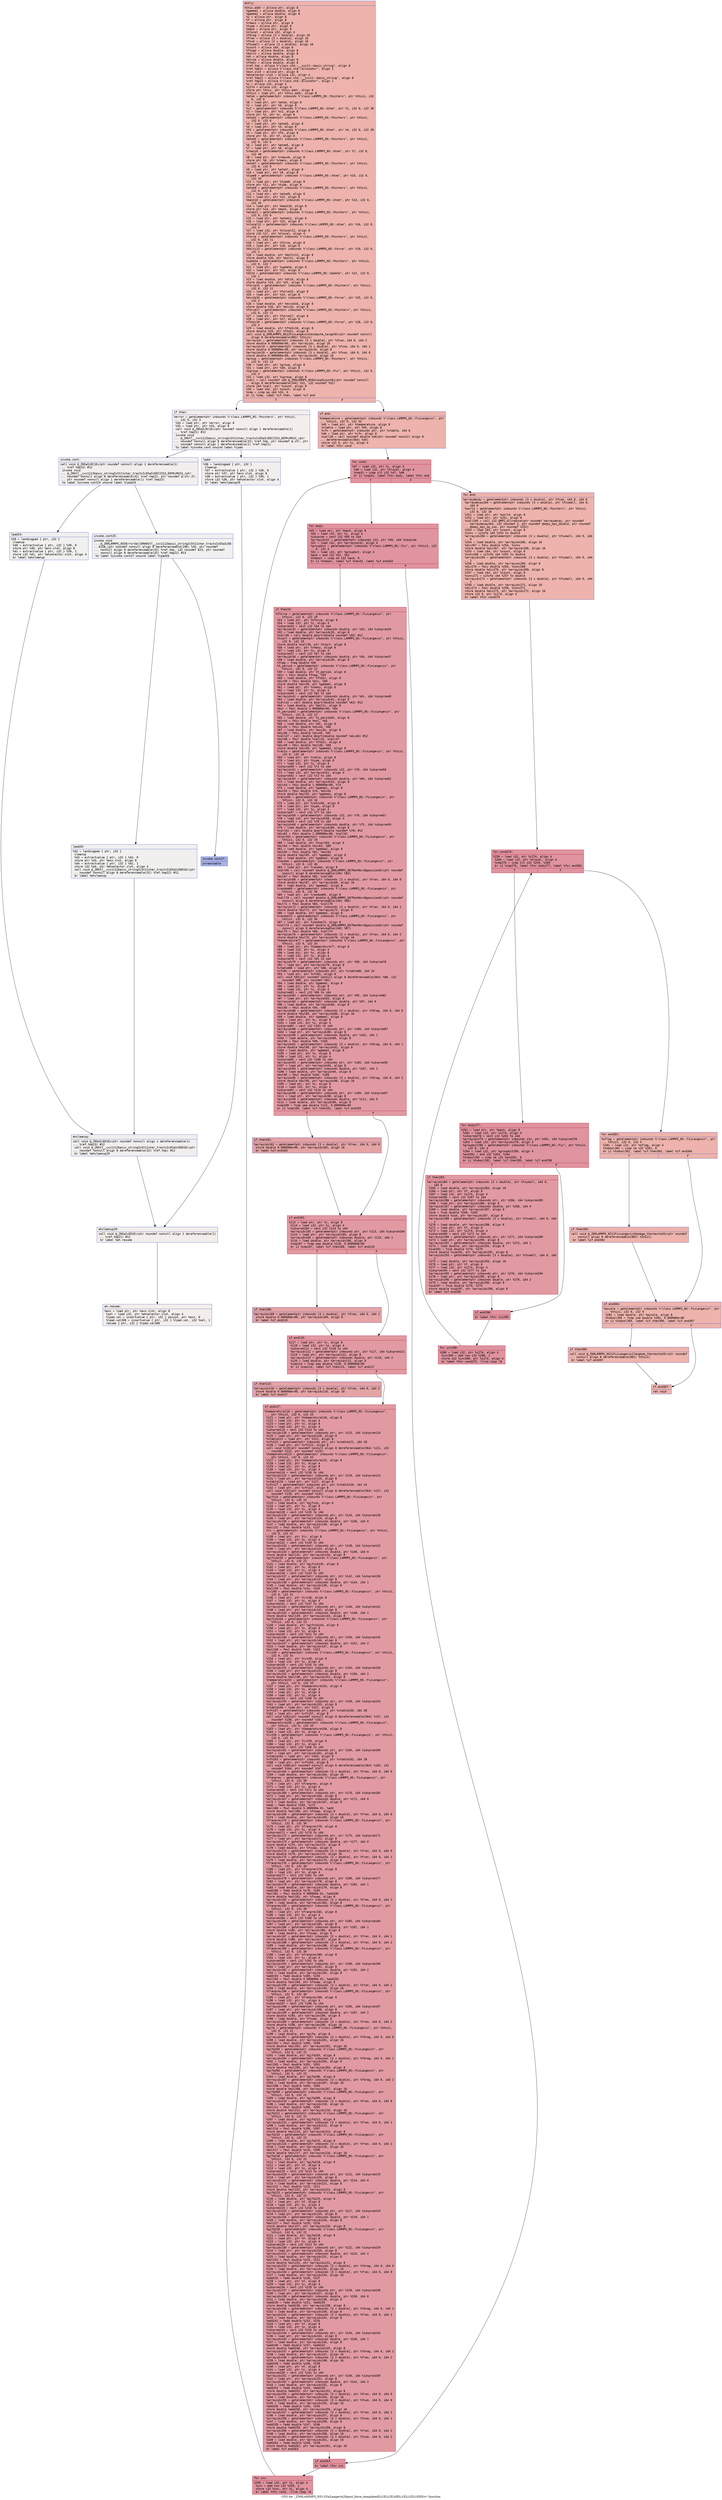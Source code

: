digraph "CFG for '_ZN9LAMMPS_NS11FixLangevin20post_force_templatedILi1ELi1ELi0ELi1ELi1ELi1EEEvv' function" {
	label="CFG for '_ZN9LAMMPS_NS11FixLangevin20post_force_templatedILi1ELi1ELi0ELi1ELi1ELi1EEEvv' function";

	Node0x55e6b1deb7e0 [shape=record,color="#3d50c3ff", style=filled, fillcolor="#d6524470" fontname="Courier",label="{entry:\l|  %this.addr = alloca ptr, align 8\l  %gamma1 = alloca double, align 8\l  %gamma2 = alloca double, align 8\l  %v = alloca ptr, align 8\l  %f = alloca ptr, align 8\l  %rmass = alloca ptr, align 8\l  %type = alloca ptr, align 8\l  %mask = alloca ptr, align 8\l  %nlocal = alloca i32, align 4\l  %fdrag = alloca [3 x double], align 16\l  %fran = alloca [3 x double], align 16\l  %fsum = alloca [3 x double], align 16\l  %fsumall = alloca [3 x double], align 16\l  %count = alloca i64, align 8\l  %fswap = alloca double, align 8\l  %boltz = alloca double, align 8\l  %dt = alloca double, align 8\l  %mvv2e = alloca double, align 8\l  %ftm2v = alloca double, align 8\l  %ref.tmp = alloca %\"class.std::__cxx11::basic_string\", align 8\l  %ref.tmp21 = alloca %\"class.std::allocator\", align 1\l  %exn.slot = alloca ptr, align 8\l  %ehselector.slot = alloca i32, align 4\l  %ref.tmp22 = alloca %\"class.std::__cxx11::basic_string\", align 8\l  %ref.tmp23 = alloca %\"class.std::allocator\", align 1\l  %i = alloca i32, align 4\l  %i274 = alloca i32, align 4\l  store ptr %this, ptr %this.addr, align 8\l  %this1 = load ptr, ptr %this.addr, align 8\l  %atom = getelementptr inbounds %\"class.LAMMPS_NS::Pointers\", ptr %this1, i32\l... 0, i32 6\l  %0 = load ptr, ptr %atom, align 8\l  %1 = load ptr, ptr %0, align 8\l  %v2 = getelementptr inbounds %\"class.LAMMPS_NS::Atom\", ptr %1, i32 0, i32 38\l  %2 = load ptr, ptr %v2, align 8\l  store ptr %2, ptr %v, align 8\l  %atom3 = getelementptr inbounds %\"class.LAMMPS_NS::Pointers\", ptr %this1,\l... i32 0, i32 6\l  %3 = load ptr, ptr %atom3, align 8\l  %4 = load ptr, ptr %3, align 8\l  %f4 = getelementptr inbounds %\"class.LAMMPS_NS::Atom\", ptr %4, i32 0, i32 39\l  %5 = load ptr, ptr %f4, align 8\l  store ptr %5, ptr %f, align 8\l  %atom5 = getelementptr inbounds %\"class.LAMMPS_NS::Pointers\", ptr %this1,\l... i32 0, i32 6\l  %6 = load ptr, ptr %atom5, align 8\l  %7 = load ptr, ptr %6, align 8\l  %rmass6 = getelementptr inbounds %\"class.LAMMPS_NS::Atom\", ptr %7, i32 0,\l... i32 40\l  %8 = load ptr, ptr %rmass6, align 8\l  store ptr %8, ptr %rmass, align 8\l  %atom7 = getelementptr inbounds %\"class.LAMMPS_NS::Pointers\", ptr %this1,\l... i32 0, i32 6\l  %9 = load ptr, ptr %atom7, align 8\l  %10 = load ptr, ptr %9, align 8\l  %type8 = getelementptr inbounds %\"class.LAMMPS_NS::Atom\", ptr %10, i32 0,\l... i32 34\l  %11 = load ptr, ptr %type8, align 8\l  store ptr %11, ptr %type, align 8\l  %atom9 = getelementptr inbounds %\"class.LAMMPS_NS::Pointers\", ptr %this1,\l... i32 0, i32 6\l  %12 = load ptr, ptr %atom9, align 8\l  %13 = load ptr, ptr %12, align 8\l  %mask10 = getelementptr inbounds %\"class.LAMMPS_NS::Atom\", ptr %13, i32 0,\l... i32 35\l  %14 = load ptr, ptr %mask10, align 8\l  store ptr %14, ptr %mask, align 8\l  %atom11 = getelementptr inbounds %\"class.LAMMPS_NS::Pointers\", ptr %this1,\l... i32 0, i32 6\l  %15 = load ptr, ptr %atom11, align 8\l  %16 = load ptr, ptr %15, align 8\l  %nlocal12 = getelementptr inbounds %\"class.LAMMPS_NS::Atom\", ptr %16, i32 0,\l... i32 4\l  %17 = load i32, ptr %nlocal12, align 8\l  store i32 %17, ptr %nlocal, align 4\l  %force = getelementptr inbounds %\"class.LAMMPS_NS::Pointers\", ptr %this1,\l... i32 0, i32 11\l  %18 = load ptr, ptr %force, align 8\l  %19 = load ptr, ptr %18, align 8\l  %boltz13 = getelementptr inbounds %\"class.LAMMPS_NS::Force\", ptr %19, i32 0,\l... i32 1\l  %20 = load double, ptr %boltz13, align 8\l  store double %20, ptr %boltz, align 8\l  %update = getelementptr inbounds %\"class.LAMMPS_NS::Pointers\", ptr %this1,\l... i32 0, i32 7\l  %21 = load ptr, ptr %update, align 8\l  %22 = load ptr, ptr %21, align 8\l  %dt14 = getelementptr inbounds %\"class.LAMMPS_NS::Update\", ptr %22, i32 0,\l... i32 1\l  %23 = load double, ptr %dt14, align 8\l  store double %23, ptr %dt, align 8\l  %force15 = getelementptr inbounds %\"class.LAMMPS_NS::Pointers\", ptr %this1,\l... i32 0, i32 11\l  %24 = load ptr, ptr %force15, align 8\l  %25 = load ptr, ptr %24, align 8\l  %mvv2e16 = getelementptr inbounds %\"class.LAMMPS_NS::Force\", ptr %25, i32 0,\l... i32 3\l  %26 = load double, ptr %mvv2e16, align 8\l  store double %26, ptr %mvv2e, align 8\l  %force17 = getelementptr inbounds %\"class.LAMMPS_NS::Pointers\", ptr %this1,\l... i32 0, i32 11\l  %27 = load ptr, ptr %force17, align 8\l  %28 = load ptr, ptr %27, align 8\l  %ftm2v18 = getelementptr inbounds %\"class.LAMMPS_NS::Force\", ptr %28, i32 0,\l... i32 4\l  %29 = load double, ptr %ftm2v18, align 8\l  store double %29, ptr %ftm2v, align 8\l  call void @_ZN9LAMMPS_NS11FixLangevin14compute_targetEv(ptr noundef nonnull\l... align 8 dereferenceable(892) %this1)\l  %arrayidx = getelementptr inbounds [3 x double], ptr %fsum, i64 0, i64 2\l  store double 0.000000e+00, ptr %arrayidx, align 16\l  %arrayidx19 = getelementptr inbounds [3 x double], ptr %fsum, i64 0, i64 1\l  store double 0.000000e+00, ptr %arrayidx19, align 8\l  %arrayidx20 = getelementptr inbounds [3 x double], ptr %fsum, i64 0, i64 0\l  store double 0.000000e+00, ptr %arrayidx20, align 16\l  %group = getelementptr inbounds %\"class.LAMMPS_NS::Pointers\", ptr %this1,\l... i32 0, i32 13\l  %30 = load ptr, ptr %group, align 8\l  %31 = load ptr, ptr %30, align 8\l  %igroup = getelementptr inbounds %\"class.LAMMPS_NS::Fix\", ptr %this1, i32 0,\l... i32 3\l  %32 = load i32, ptr %igroup, align 8\l  %call = call noundef i64 @_ZN9LAMMPS_NS5Group5countEi(ptr noundef nonnull\l... align 8 dereferenceable(244) %31, i32 noundef %32)\l  store i64 %call, ptr %count, align 8\l  %33 = load i64, ptr %count, align 8\l  %cmp = icmp eq i64 %33, 0\l  br i1 %cmp, label %if.then, label %if.end\l|{<s0>T|<s1>F}}"];
	Node0x55e6b1deb7e0:s0 -> Node0x55e6b1df5fb0[tooltip="entry -> if.then\nProbability 0.00%" ];
	Node0x55e6b1deb7e0:s1 -> Node0x55e6b1df6020[tooltip="entry -> if.end\nProbability 100.00%" ];
	Node0x55e6b1df5fb0 [shape=record,color="#3d50c3ff", style=filled, fillcolor="#e5d8d170" fontname="Courier",label="{if.then:\l|  %error = getelementptr inbounds %\"class.LAMMPS_NS::Pointers\", ptr %this1,\l... i32 0, i32 3\l  %34 = load ptr, ptr %error, align 8\l  %35 = load ptr, ptr %34, align 8\l  call void @_ZNSaIcEC1Ev(ptr noundef nonnull align 1 dereferenceable(1)\l... %ref.tmp21) #12\l  invoke void\l... @_ZNSt7__cxx1112basic_stringIcSt11char_traitsIcESaIcEEC2IS3_EEPKcRKS3_(ptr\l... noundef nonnull align 8 dereferenceable(32) %ref.tmp, ptr noundef @.str, ptr\l... noundef nonnull align 1 dereferenceable(1) %ref.tmp21)\l          to label %invoke.cont unwind label %lpad\l}"];
	Node0x55e6b1df5fb0 -> Node0x55e6b1df64a0[tooltip="if.then -> invoke.cont\nProbability 50.00%" ];
	Node0x55e6b1df5fb0 -> Node0x55e6b1df64f0[tooltip="if.then -> lpad\nProbability 50.00%" ];
	Node0x55e6b1df64a0 [shape=record,color="#3d50c3ff", style=filled, fillcolor="#e0dbd870" fontname="Courier",label="{invoke.cont:\l|  call void @_ZNSaIcEC1Ev(ptr noundef nonnull align 1 dereferenceable(1)\l... %ref.tmp23) #12\l  invoke void\l... @_ZNSt7__cxx1112basic_stringIcSt11char_traitsIcESaIcEEC2IS3_EEPKcRKS3_(ptr\l... noundef nonnull align 8 dereferenceable(32) %ref.tmp22, ptr noundef @.str.37,\l... ptr noundef nonnull align 1 dereferenceable(1) %ref.tmp23)\l          to label %invoke.cont25 unwind label %lpad24\l}"];
	Node0x55e6b1df64a0 -> Node0x55e6b1df67e0[tooltip="invoke.cont -> invoke.cont25\nProbability 50.00%" ];
	Node0x55e6b1df64a0 -> Node0x55e6b1df6830[tooltip="invoke.cont -> lpad24\nProbability 50.00%" ];
	Node0x55e6b1df67e0 [shape=record,color="#3d50c3ff", style=filled, fillcolor="#dedcdb70" fontname="Courier",label="{invoke.cont25:\l|  invoke void\l... @_ZN9LAMMPS_NS5Error3allERKNSt7__cxx1112basic_stringIcSt11char_traitsIcESaIcEE\l...EiS8_(ptr noundef nonnull align 8 dereferenceable(196) %35, ptr noundef\l... nonnull align 8 dereferenceable(32) %ref.tmp, i32 noundef 623, ptr noundef\l... nonnull align 8 dereferenceable(32) %ref.tmp22) #13\l          to label %invoke.cont27 unwind label %lpad26\l}"];
	Node0x55e6b1df67e0 -> Node0x55e6b1df6790[tooltip="invoke.cont25 -> invoke.cont27\nProbability 0.00%" ];
	Node0x55e6b1df67e0 -> Node0x55e6b1df6a60[tooltip="invoke.cont25 -> lpad26\nProbability 100.00%" ];
	Node0x55e6b1df6790 [shape=record,color="#3d50c3ff", style=filled, fillcolor="#3d50c370" fontname="Courier",label="{invoke.cont27:\l|  unreachable\l}"];
	Node0x55e6b1df64f0 [shape=record,color="#3d50c3ff", style=filled, fillcolor="#e0dbd870" fontname="Courier",label="{lpad:\l|  %36 = landingpad \{ ptr, i32 \}\l          cleanup\l  %37 = extractvalue \{ ptr, i32 \} %36, 0\l  store ptr %37, ptr %exn.slot, align 8\l  %38 = extractvalue \{ ptr, i32 \} %36, 1\l  store i32 %38, ptr %ehselector.slot, align 4\l  br label %ehcleanup29\l}"];
	Node0x55e6b1df64f0 -> Node0x55e6b1df6f60[tooltip="lpad -> ehcleanup29\nProbability 100.00%" ];
	Node0x55e6b1df6830 [shape=record,color="#3d50c3ff", style=filled, fillcolor="#dedcdb70" fontname="Courier",label="{lpad24:\l|  %39 = landingpad \{ ptr, i32 \}\l          cleanup\l  %40 = extractvalue \{ ptr, i32 \} %39, 0\l  store ptr %40, ptr %exn.slot, align 8\l  %41 = extractvalue \{ ptr, i32 \} %39, 1\l  store i32 %41, ptr %ehselector.slot, align 4\l  br label %ehcleanup\l}"];
	Node0x55e6b1df6830 -> Node0x55e6b1df72b0[tooltip="lpad24 -> ehcleanup\nProbability 100.00%" ];
	Node0x55e6b1df6a60 [shape=record,color="#3d50c3ff", style=filled, fillcolor="#dedcdb70" fontname="Courier",label="{lpad26:\l|  %42 = landingpad \{ ptr, i32 \}\l          cleanup\l  %43 = extractvalue \{ ptr, i32 \} %42, 0\l  store ptr %43, ptr %exn.slot, align 8\l  %44 = extractvalue \{ ptr, i32 \} %42, 1\l  store i32 %44, ptr %ehselector.slot, align 4\l  call void @_ZNSt7__cxx1112basic_stringIcSt11char_traitsIcESaIcEED1Ev(ptr\l... noundef nonnull align 8 dereferenceable(32) %ref.tmp22) #12\l  br label %ehcleanup\l}"];
	Node0x55e6b1df6a60 -> Node0x55e6b1df72b0[tooltip="lpad26 -> ehcleanup\nProbability 100.00%" ];
	Node0x55e6b1df72b0 [shape=record,color="#3d50c3ff", style=filled, fillcolor="#e0dbd870" fontname="Courier",label="{ehcleanup:\l|  call void @_ZNSaIcED1Ev(ptr noundef nonnull align 1 dereferenceable(1)\l... %ref.tmp23) #12\l  call void @_ZNSt7__cxx1112basic_stringIcSt11char_traitsIcESaIcEED1Ev(ptr\l... noundef nonnull align 8 dereferenceable(32) %ref.tmp) #12\l  br label %ehcleanup29\l}"];
	Node0x55e6b1df72b0 -> Node0x55e6b1df6f60[tooltip="ehcleanup -> ehcleanup29\nProbability 100.00%" ];
	Node0x55e6b1df6f60 [shape=record,color="#3d50c3ff", style=filled, fillcolor="#e5d8d170" fontname="Courier",label="{ehcleanup29:\l|  call void @_ZNSaIcED1Ev(ptr noundef nonnull align 1 dereferenceable(1)\l... %ref.tmp21) #12\l  br label %eh.resume\l}"];
	Node0x55e6b1df6f60 -> Node0x55e6b1df7b60[tooltip="ehcleanup29 -> eh.resume\nProbability 100.00%" ];
	Node0x55e6b1df6020 [shape=record,color="#3d50c3ff", style=filled, fillcolor="#d6524470" fontname="Courier",label="{if.end:\l|  %temperature = getelementptr inbounds %\"class.LAMMPS_NS::FixLangevin\", ptr\l... %this1, i32 0, i32 33\l  %45 = load ptr, ptr %temperature, align 8\l  %vtable = load ptr, ptr %45, align 8\l  %vfn = getelementptr inbounds ptr, ptr %vtable, i64 6\l  %46 = load ptr, ptr %vfn, align 8\l  %call30 = call noundef double %46(ptr noundef nonnull align 8\l... dereferenceable(564) %45)\l  store i32 0, ptr %i, align 4\l  br label %for.cond\l}"];
	Node0x55e6b1df6020 -> Node0x55e6b1df8100[tooltip="if.end -> for.cond\nProbability 100.00%" ];
	Node0x55e6b1df8100 [shape=record,color="#b70d28ff", style=filled, fillcolor="#b70d2870" fontname="Courier",label="{for.cond:\l|  %47 = load i32, ptr %i, align 4\l  %48 = load i32, ptr %nlocal, align 4\l  %cmp31 = icmp slt i32 %47, %48\l  br i1 %cmp31, label %for.body, label %for.end\l|{<s0>T|<s1>F}}"];
	Node0x55e6b1df8100:s0 -> Node0x55e6b1df8bb0[tooltip="for.cond -> for.body\nProbability 96.88%" ];
	Node0x55e6b1df8100:s1 -> Node0x55e6b1df8c30[tooltip="for.cond -> for.end\nProbability 3.12%" ];
	Node0x55e6b1df8bb0 [shape=record,color="#b70d28ff", style=filled, fillcolor="#b70d2870" fontname="Courier",label="{for.body:\l|  %49 = load ptr, ptr %mask, align 8\l  %50 = load i32, ptr %i, align 4\l  %idxprom = sext i32 %50 to i64\l  %arrayidx32 = getelementptr inbounds i32, ptr %49, i64 %idxprom\l  %51 = load i32, ptr %arrayidx32, align 4\l  %groupbit = getelementptr inbounds %\"class.LAMMPS_NS::Fix\", ptr %this1, i32\l... 0, i32 4\l  %52 = load i32, ptr %groupbit, align 4\l  %and = and i32 %51, %52\l  %tobool = icmp ne i32 %and, 0\l  br i1 %tobool, label %if.then33, label %if.end263\l|{<s0>T|<s1>F}}"];
	Node0x55e6b1df8bb0:s0 -> Node0x55e6b1df9300[tooltip="for.body -> if.then33\nProbability 62.50%" ];
	Node0x55e6b1df8bb0:s1 -> Node0x55e6b1df9380[tooltip="for.body -> if.end263\nProbability 37.50%" ];
	Node0x55e6b1df9300 [shape=record,color="#b70d28ff", style=filled, fillcolor="#bb1b2c70" fontname="Courier",label="{if.then33:\l|  %tforce = getelementptr inbounds %\"class.LAMMPS_NS::FixLangevin\", ptr\l... %this1, i32 0, i32 29\l  %53 = load ptr, ptr %tforce, align 8\l  %54 = load i32, ptr %i, align 4\l  %idxprom34 = sext i32 %54 to i64\l  %arrayidx35 = getelementptr inbounds double, ptr %53, i64 %idxprom34\l  %55 = load double, ptr %arrayidx35, align 8\l  %call36 = call double @sqrt(double noundef %55) #12\l  %tsqrt = getelementptr inbounds %\"class.LAMMPS_NS::FixLangevin\", ptr %this1,\l... i32 0, i32 19\l  store double %call36, ptr %tsqrt, align 8\l  %56 = load ptr, ptr %rmass, align 8\l  %57 = load i32, ptr %i, align 4\l  %idxprom37 = sext i32 %57 to i64\l  %arrayidx38 = getelementptr inbounds double, ptr %56, i64 %idxprom37\l  %58 = load double, ptr %arrayidx38, align 8\l  %fneg = fneg double %58\l  %t_period = getelementptr inbounds %\"class.LAMMPS_NS::FixLangevin\", ptr\l... %this1, i32 0, i32 12\l  %59 = load double, ptr %t_period, align 8\l  %div = fdiv double %fneg, %59\l  %60 = load double, ptr %ftm2v, align 8\l  %div39 = fdiv double %div, %60\l  store double %div39, ptr %gamma1, align 8\l  %61 = load ptr, ptr %rmass, align 8\l  %62 = load i32, ptr %i, align 4\l  %idxprom40 = sext i32 %62 to i64\l  %arrayidx41 = getelementptr inbounds double, ptr %61, i64 %idxprom40\l  %63 = load double, ptr %arrayidx41, align 8\l  %call42 = call double @sqrt(double noundef %63) #12\l  %64 = load double, ptr %boltz, align 8\l  %mul = fmul double 2.000000e+00, %64\l  %t_period43 = getelementptr inbounds %\"class.LAMMPS_NS::FixLangevin\", ptr\l... %this1, i32 0, i32 12\l  %65 = load double, ptr %t_period43, align 8\l  %div44 = fdiv double %mul, %65\l  %66 = load double, ptr %dt, align 8\l  %div45 = fdiv double %div44, %66\l  %67 = load double, ptr %mvv2e, align 8\l  %div46 = fdiv double %div45, %67\l  %call47 = call double @sqrt(double noundef %div46) #12\l  %mul48 = fmul double %call42, %call47\l  %68 = load double, ptr %ftm2v, align 8\l  %div49 = fdiv double %mul48, %68\l  store double %div49, ptr %gamma2, align 8\l  %ratio = getelementptr inbounds %\"class.LAMMPS_NS::FixLangevin\", ptr %this1,\l... i32 0, i32 16\l  %69 = load ptr, ptr %ratio, align 8\l  %70 = load ptr, ptr %type, align 8\l  %71 = load i32, ptr %i, align 4\l  %idxprom50 = sext i32 %71 to i64\l  %arrayidx51 = getelementptr inbounds i32, ptr %70, i64 %idxprom50\l  %72 = load i32, ptr %arrayidx51, align 4\l  %idxprom52 = sext i32 %72 to i64\l  %arrayidx53 = getelementptr inbounds double, ptr %69, i64 %idxprom52\l  %73 = load double, ptr %arrayidx53, align 8\l  %div54 = fdiv double 1.000000e+00, %73\l  %74 = load double, ptr %gamma1, align 8\l  %mul55 = fmul double %74, %div54\l  store double %mul55, ptr %gamma1, align 8\l  %ratio56 = getelementptr inbounds %\"class.LAMMPS_NS::FixLangevin\", ptr\l... %this1, i32 0, i32 16\l  %75 = load ptr, ptr %ratio56, align 8\l  %76 = load ptr, ptr %type, align 8\l  %77 = load i32, ptr %i, align 4\l  %idxprom57 = sext i32 %77 to i64\l  %arrayidx58 = getelementptr inbounds i32, ptr %76, i64 %idxprom57\l  %78 = load i32, ptr %arrayidx58, align 4\l  %idxprom59 = sext i32 %78 to i64\l  %arrayidx60 = getelementptr inbounds double, ptr %75, i64 %idxprom59\l  %79 = load double, ptr %arrayidx60, align 8\l  %call61 = call double @sqrt(double noundef %79) #12\l  %div62 = fdiv double 1.000000e+00, %call61\l  %tsqrt63 = getelementptr inbounds %\"class.LAMMPS_NS::FixLangevin\", ptr\l... %this1, i32 0, i32 19\l  %80 = load double, ptr %tsqrt63, align 8\l  %mul64 = fmul double %div62, %80\l  %81 = load double, ptr %gamma2, align 8\l  %mul65 = fmul double %81, %mul64\l  store double %mul65, ptr %gamma2, align 8\l  %82 = load double, ptr %gamma2, align 8\l  %random = getelementptr inbounds %\"class.LAMMPS_NS::FixLangevin\", ptr\l... %this1, i32 0, i32 36\l  %83 = load ptr, ptr %random, align 8\l  %call66 = call noundef double @_ZN9LAMMPS_NS7RanMars8gaussianEv(ptr noundef\l... nonnull align 8 dereferenceable(240) %83)\l  %mul67 = fmul double %82, %call66\l  %arrayidx68 = getelementptr inbounds [3 x double], ptr %fran, i64 0, i64 0\l  store double %mul67, ptr %arrayidx68, align 16\l  %84 = load double, ptr %gamma2, align 8\l  %random69 = getelementptr inbounds %\"class.LAMMPS_NS::FixLangevin\", ptr\l... %this1, i32 0, i32 36\l  %85 = load ptr, ptr %random69, align 8\l  %call70 = call noundef double @_ZN9LAMMPS_NS7RanMars8gaussianEv(ptr noundef\l... nonnull align 8 dereferenceable(240) %85)\l  %mul71 = fmul double %84, %call70\l  %arrayidx72 = getelementptr inbounds [3 x double], ptr %fran, i64 0, i64 1\l  store double %mul71, ptr %arrayidx72, align 8\l  %86 = load double, ptr %gamma2, align 8\l  %random73 = getelementptr inbounds %\"class.LAMMPS_NS::FixLangevin\", ptr\l... %this1, i32 0, i32 36\l  %87 = load ptr, ptr %random73, align 8\l  %call74 = call noundef double @_ZN9LAMMPS_NS7RanMars8gaussianEv(ptr noundef\l... nonnull align 8 dereferenceable(240) %87)\l  %mul75 = fmul double %86, %call74\l  %arrayidx76 = getelementptr inbounds [3 x double], ptr %fran, i64 0, i64 2\l  store double %mul75, ptr %arrayidx76, align 16\l  %temperature77 = getelementptr inbounds %\"class.LAMMPS_NS::FixLangevin\", ptr\l... %this1, i32 0, i32 33\l  %88 = load ptr, ptr %temperature77, align 8\l  %89 = load i32, ptr %i, align 4\l  %90 = load ptr, ptr %v, align 8\l  %91 = load i32, ptr %i, align 4\l  %idxprom78 = sext i32 %91 to i64\l  %arrayidx79 = getelementptr inbounds ptr, ptr %90, i64 %idxprom78\l  %92 = load ptr, ptr %arrayidx79, align 8\l  %vtable80 = load ptr, ptr %88, align 8\l  %vfn81 = getelementptr inbounds ptr, ptr %vtable80, i64 24\l  %93 = load ptr, ptr %vfn81, align 8\l  call void %93(ptr noundef nonnull align 8 dereferenceable(564) %88, i32\l... noundef %89, ptr noundef %92)\l  %94 = load double, ptr %gamma1, align 8\l  %95 = load ptr, ptr %v, align 8\l  %96 = load i32, ptr %i, align 4\l  %idxprom82 = sext i32 %96 to i64\l  %arrayidx83 = getelementptr inbounds ptr, ptr %95, i64 %idxprom82\l  %97 = load ptr, ptr %arrayidx83, align 8\l  %arrayidx84 = getelementptr inbounds double, ptr %97, i64 0\l  %98 = load double, ptr %arrayidx84, align 8\l  %mul85 = fmul double %94, %98\l  %arrayidx86 = getelementptr inbounds [3 x double], ptr %fdrag, i64 0, i64 0\l  store double %mul85, ptr %arrayidx86, align 16\l  %99 = load double, ptr %gamma1, align 8\l  %100 = load ptr, ptr %v, align 8\l  %101 = load i32, ptr %i, align 4\l  %idxprom87 = sext i32 %101 to i64\l  %arrayidx88 = getelementptr inbounds ptr, ptr %100, i64 %idxprom87\l  %102 = load ptr, ptr %arrayidx88, align 8\l  %arrayidx89 = getelementptr inbounds double, ptr %102, i64 1\l  %103 = load double, ptr %arrayidx89, align 8\l  %mul90 = fmul double %99, %103\l  %arrayidx91 = getelementptr inbounds [3 x double], ptr %fdrag, i64 0, i64 1\l  store double %mul90, ptr %arrayidx91, align 8\l  %104 = load double, ptr %gamma1, align 8\l  %105 = load ptr, ptr %v, align 8\l  %106 = load i32, ptr %i, align 4\l  %idxprom92 = sext i32 %106 to i64\l  %arrayidx93 = getelementptr inbounds ptr, ptr %105, i64 %idxprom92\l  %107 = load ptr, ptr %arrayidx93, align 8\l  %arrayidx94 = getelementptr inbounds double, ptr %107, i64 2\l  %108 = load double, ptr %arrayidx94, align 8\l  %mul95 = fmul double %104, %108\l  %arrayidx96 = getelementptr inbounds [3 x double], ptr %fdrag, i64 0, i64 2\l  store double %mul95, ptr %arrayidx96, align 16\l  %109 = load ptr, ptr %v, align 8\l  %110 = load i32, ptr %i, align 4\l  %idxprom97 = sext i32 %110 to i64\l  %arrayidx98 = getelementptr inbounds ptr, ptr %109, i64 %idxprom97\l  %111 = load ptr, ptr %arrayidx98, align 8\l  %arrayidx99 = getelementptr inbounds double, ptr %111, i64 0\l  %112 = load double, ptr %arrayidx99, align 8\l  %cmp100 = fcmp oeq double %112, 0.000000e+00\l  br i1 %cmp100, label %if.then101, label %if.end103\l|{<s0>T|<s1>F}}"];
	Node0x55e6b1df9300:s0 -> Node0x55e6b1e003c0[tooltip="if.then33 -> if.then101\nProbability 62.50%" ];
	Node0x55e6b1df9300:s1 -> Node0x55e6b1e00440[tooltip="if.then33 -> if.end103\nProbability 37.50%" ];
	Node0x55e6b1e003c0 [shape=record,color="#3d50c3ff", style=filled, fillcolor="#c32e3170" fontname="Courier",label="{if.then101:\l|  %arrayidx102 = getelementptr inbounds [3 x double], ptr %fran, i64 0, i64 0\l  store double 0.000000e+00, ptr %arrayidx102, align 16\l  br label %if.end103\l}"];
	Node0x55e6b1e003c0 -> Node0x55e6b1e00440[tooltip="if.then101 -> if.end103\nProbability 100.00%" ];
	Node0x55e6b1e00440 [shape=record,color="#b70d28ff", style=filled, fillcolor="#bb1b2c70" fontname="Courier",label="{if.end103:\l|  %113 = load ptr, ptr %v, align 8\l  %114 = load i32, ptr %i, align 4\l  %idxprom104 = sext i32 %114 to i64\l  %arrayidx105 = getelementptr inbounds ptr, ptr %113, i64 %idxprom104\l  %115 = load ptr, ptr %arrayidx105, align 8\l  %arrayidx106 = getelementptr inbounds double, ptr %115, i64 1\l  %116 = load double, ptr %arrayidx106, align 8\l  %cmp107 = fcmp oeq double %116, 0.000000e+00\l  br i1 %cmp107, label %if.then108, label %if.end110\l|{<s0>T|<s1>F}}"];
	Node0x55e6b1e00440:s0 -> Node0x55e6b1e00cc0[tooltip="if.end103 -> if.then108\nProbability 62.50%" ];
	Node0x55e6b1e00440:s1 -> Node0x55e6b1e00d40[tooltip="if.end103 -> if.end110\nProbability 37.50%" ];
	Node0x55e6b1e00cc0 [shape=record,color="#3d50c3ff", style=filled, fillcolor="#c32e3170" fontname="Courier",label="{if.then108:\l|  %arrayidx109 = getelementptr inbounds [3 x double], ptr %fran, i64 0, i64 1\l  store double 0.000000e+00, ptr %arrayidx109, align 8\l  br label %if.end110\l}"];
	Node0x55e6b1e00cc0 -> Node0x55e6b1e00d40[tooltip="if.then108 -> if.end110\nProbability 100.00%" ];
	Node0x55e6b1e00d40 [shape=record,color="#b70d28ff", style=filled, fillcolor="#bb1b2c70" fontname="Courier",label="{if.end110:\l|  %117 = load ptr, ptr %v, align 8\l  %118 = load i32, ptr %i, align 4\l  %idxprom111 = sext i32 %118 to i64\l  %arrayidx112 = getelementptr inbounds ptr, ptr %117, i64 %idxprom111\l  %119 = load ptr, ptr %arrayidx112, align 8\l  %arrayidx113 = getelementptr inbounds double, ptr %119, i64 2\l  %120 = load double, ptr %arrayidx113, align 8\l  %cmp114 = fcmp oeq double %120, 0.000000e+00\l  br i1 %cmp114, label %if.then115, label %if.end117\l|{<s0>T|<s1>F}}"];
	Node0x55e6b1e00d40:s0 -> Node0x55e6b1e01560[tooltip="if.end110 -> if.then115\nProbability 62.50%" ];
	Node0x55e6b1e00d40:s1 -> Node0x55e6b1e015e0[tooltip="if.end110 -> if.end117\nProbability 37.50%" ];
	Node0x55e6b1e01560 [shape=record,color="#3d50c3ff", style=filled, fillcolor="#c32e3170" fontname="Courier",label="{if.then115:\l|  %arrayidx116 = getelementptr inbounds [3 x double], ptr %fran, i64 0, i64 2\l  store double 0.000000e+00, ptr %arrayidx116, align 16\l  br label %if.end117\l}"];
	Node0x55e6b1e01560 -> Node0x55e6b1e015e0[tooltip="if.then115 -> if.end117\nProbability 100.00%" ];
	Node0x55e6b1e015e0 [shape=record,color="#b70d28ff", style=filled, fillcolor="#bb1b2c70" fontname="Courier",label="{if.end117:\l|  %temperature118 = getelementptr inbounds %\"class.LAMMPS_NS::FixLangevin\",\l... ptr %this1, i32 0, i32 33\l  %121 = load ptr, ptr %temperature118, align 8\l  %122 = load i32, ptr %i, align 4\l  %123 = load ptr, ptr %v, align 8\l  %124 = load i32, ptr %i, align 4\l  %idxprom119 = sext i32 %124 to i64\l  %arrayidx120 = getelementptr inbounds ptr, ptr %123, i64 %idxprom119\l  %125 = load ptr, ptr %arrayidx120, align 8\l  %vtable121 = load ptr, ptr %121, align 8\l  %vfn122 = getelementptr inbounds ptr, ptr %vtable121, i64 28\l  %126 = load ptr, ptr %vfn122, align 8\l  call void %126(ptr noundef nonnull align 8 dereferenceable(564) %121, i32\l... noundef %122, ptr noundef %125)\l  %temperature123 = getelementptr inbounds %\"class.LAMMPS_NS::FixLangevin\",\l... ptr %this1, i32 0, i32 33\l  %127 = load ptr, ptr %temperature123, align 8\l  %128 = load i32, ptr %i, align 4\l  %129 = load ptr, ptr %v, align 8\l  %130 = load i32, ptr %i, align 4\l  %idxprom124 = sext i32 %130 to i64\l  %arrayidx125 = getelementptr inbounds ptr, ptr %129, i64 %idxprom124\l  %131 = load ptr, ptr %arrayidx125, align 8\l  %vtable126 = load ptr, ptr %127, align 8\l  %vfn127 = getelementptr inbounds ptr, ptr %vtable126, i64 24\l  %132 = load ptr, ptr %vfn127, align 8\l  call void %132(ptr noundef nonnull align 8 dereferenceable(564) %127, i32\l... noundef %128, ptr noundef %131)\l  %gjfsib = getelementptr inbounds %\"class.LAMMPS_NS::FixLangevin\", ptr\l... %this1, i32 0, i32 23\l  %133 = load double, ptr %gjfsib, align 8\l  %134 = load ptr, ptr %v, align 8\l  %135 = load i32, ptr %i, align 4\l  %idxprom128 = sext i32 %135 to i64\l  %arrayidx129 = getelementptr inbounds ptr, ptr %134, i64 %idxprom128\l  %136 = load ptr, ptr %arrayidx129, align 8\l  %arrayidx130 = getelementptr inbounds double, ptr %136, i64 0\l  %137 = load double, ptr %arrayidx130, align 8\l  %mul131 = fmul double %133, %137\l  %lv = getelementptr inbounds %\"class.LAMMPS_NS::FixLangevin\", ptr %this1,\l... i32 0, i32 31\l  %138 = load ptr, ptr %lv, align 8\l  %139 = load i32, ptr %i, align 4\l  %idxprom132 = sext i32 %139 to i64\l  %arrayidx133 = getelementptr inbounds ptr, ptr %138, i64 %idxprom132\l  %140 = load ptr, ptr %arrayidx133, align 8\l  %arrayidx134 = getelementptr inbounds double, ptr %140, i64 0\l  store double %mul131, ptr %arrayidx134, align 8\l  %gjfsib135 = getelementptr inbounds %\"class.LAMMPS_NS::FixLangevin\", ptr\l... %this1, i32 0, i32 23\l  %141 = load double, ptr %gjfsib135, align 8\l  %142 = load ptr, ptr %v, align 8\l  %143 = load i32, ptr %i, align 4\l  %idxprom136 = sext i32 %143 to i64\l  %arrayidx137 = getelementptr inbounds ptr, ptr %142, i64 %idxprom136\l  %144 = load ptr, ptr %arrayidx137, align 8\l  %arrayidx138 = getelementptr inbounds double, ptr %144, i64 1\l  %145 = load double, ptr %arrayidx138, align 8\l  %mul139 = fmul double %141, %145\l  %lv140 = getelementptr inbounds %\"class.LAMMPS_NS::FixLangevin\", ptr %this1,\l... i32 0, i32 31\l  %146 = load ptr, ptr %lv140, align 8\l  %147 = load i32, ptr %i, align 4\l  %idxprom141 = sext i32 %147 to i64\l  %arrayidx142 = getelementptr inbounds ptr, ptr %146, i64 %idxprom141\l  %148 = load ptr, ptr %arrayidx142, align 8\l  %arrayidx143 = getelementptr inbounds double, ptr %148, i64 1\l  store double %mul139, ptr %arrayidx143, align 8\l  %gjfsib144 = getelementptr inbounds %\"class.LAMMPS_NS::FixLangevin\", ptr\l... %this1, i32 0, i32 23\l  %149 = load double, ptr %gjfsib144, align 8\l  %150 = load ptr, ptr %v, align 8\l  %151 = load i32, ptr %i, align 4\l  %idxprom145 = sext i32 %151 to i64\l  %arrayidx146 = getelementptr inbounds ptr, ptr %150, i64 %idxprom145\l  %152 = load ptr, ptr %arrayidx146, align 8\l  %arrayidx147 = getelementptr inbounds double, ptr %152, i64 2\l  %153 = load double, ptr %arrayidx147, align 8\l  %mul148 = fmul double %149, %153\l  %lv149 = getelementptr inbounds %\"class.LAMMPS_NS::FixLangevin\", ptr %this1,\l... i32 0, i32 31\l  %154 = load ptr, ptr %lv149, align 8\l  %155 = load i32, ptr %i, align 4\l  %idxprom150 = sext i32 %155 to i64\l  %arrayidx151 = getelementptr inbounds ptr, ptr %154, i64 %idxprom150\l  %156 = load ptr, ptr %arrayidx151, align 8\l  %arrayidx152 = getelementptr inbounds double, ptr %156, i64 2\l  store double %mul148, ptr %arrayidx152, align 8\l  %temperature153 = getelementptr inbounds %\"class.LAMMPS_NS::FixLangevin\",\l... ptr %this1, i32 0, i32 33\l  %157 = load ptr, ptr %temperature153, align 8\l  %158 = load i32, ptr %i, align 4\l  %159 = load ptr, ptr %v, align 8\l  %160 = load i32, ptr %i, align 4\l  %idxprom154 = sext i32 %160 to i64\l  %arrayidx155 = getelementptr inbounds ptr, ptr %159, i64 %idxprom154\l  %161 = load ptr, ptr %arrayidx155, align 8\l  %vtable156 = load ptr, ptr %157, align 8\l  %vfn157 = getelementptr inbounds ptr, ptr %vtable156, i64 28\l  %162 = load ptr, ptr %vfn157, align 8\l  call void %162(ptr noundef nonnull align 8 dereferenceable(564) %157, i32\l... noundef %158, ptr noundef %161)\l  %temperature158 = getelementptr inbounds %\"class.LAMMPS_NS::FixLangevin\",\l... ptr %this1, i32 0, i32 33\l  %163 = load ptr, ptr %temperature158, align 8\l  %164 = load i32, ptr %i, align 4\l  %lv159 = getelementptr inbounds %\"class.LAMMPS_NS::FixLangevin\", ptr %this1,\l... i32 0, i32 31\l  %165 = load ptr, ptr %lv159, align 8\l  %166 = load i32, ptr %i, align 4\l  %idxprom160 = sext i32 %166 to i64\l  %arrayidx161 = getelementptr inbounds ptr, ptr %165, i64 %idxprom160\l  %167 = load ptr, ptr %arrayidx161, align 8\l  %vtable162 = load ptr, ptr %163, align 8\l  %vfn163 = getelementptr inbounds ptr, ptr %vtable162, i64 28\l  %168 = load ptr, ptr %vfn163, align 8\l  call void %168(ptr noundef nonnull align 8 dereferenceable(564) %163, i32\l... noundef %164, ptr noundef %167)\l  %arrayidx164 = getelementptr inbounds [3 x double], ptr %fran, i64 0, i64 0\l  %169 = load double, ptr %arrayidx164, align 16\l  %franprev = getelementptr inbounds %\"class.LAMMPS_NS::FixLangevin\", ptr\l... %this1, i32 0, i32 30\l  %170 = load ptr, ptr %franprev, align 8\l  %171 = load i32, ptr %i, align 4\l  %idxprom165 = sext i32 %171 to i64\l  %arrayidx166 = getelementptr inbounds ptr, ptr %170, i64 %idxprom165\l  %172 = load ptr, ptr %arrayidx166, align 8\l  %arrayidx167 = getelementptr inbounds double, ptr %172, i64 0\l  %173 = load double, ptr %arrayidx167, align 8\l  %add = fadd double %169, %173\l  %mul168 = fmul double 5.000000e-01, %add\l  store double %mul168, ptr %fswap, align 8\l  %arrayidx169 = getelementptr inbounds [3 x double], ptr %fran, i64 0, i64 0\l  %174 = load double, ptr %arrayidx169, align 16\l  %franprev170 = getelementptr inbounds %\"class.LAMMPS_NS::FixLangevin\", ptr\l... %this1, i32 0, i32 30\l  %175 = load ptr, ptr %franprev170, align 8\l  %176 = load i32, ptr %i, align 4\l  %idxprom171 = sext i32 %176 to i64\l  %arrayidx172 = getelementptr inbounds ptr, ptr %175, i64 %idxprom171\l  %177 = load ptr, ptr %arrayidx172, align 8\l  %arrayidx173 = getelementptr inbounds double, ptr %177, i64 0\l  store double %174, ptr %arrayidx173, align 8\l  %178 = load double, ptr %fswap, align 8\l  %arrayidx174 = getelementptr inbounds [3 x double], ptr %fran, i64 0, i64 0\l  store double %178, ptr %arrayidx174, align 16\l  %arrayidx175 = getelementptr inbounds [3 x double], ptr %fran, i64 0, i64 1\l  %179 = load double, ptr %arrayidx175, align 8\l  %franprev176 = getelementptr inbounds %\"class.LAMMPS_NS::FixLangevin\", ptr\l... %this1, i32 0, i32 30\l  %180 = load ptr, ptr %franprev176, align 8\l  %181 = load i32, ptr %i, align 4\l  %idxprom177 = sext i32 %181 to i64\l  %arrayidx178 = getelementptr inbounds ptr, ptr %180, i64 %idxprom177\l  %182 = load ptr, ptr %arrayidx178, align 8\l  %arrayidx179 = getelementptr inbounds double, ptr %182, i64 1\l  %183 = load double, ptr %arrayidx179, align 8\l  %add180 = fadd double %179, %183\l  %mul181 = fmul double 5.000000e-01, %add180\l  store double %mul181, ptr %fswap, align 8\l  %arrayidx182 = getelementptr inbounds [3 x double], ptr %fran, i64 0, i64 1\l  %184 = load double, ptr %arrayidx182, align 8\l  %franprev183 = getelementptr inbounds %\"class.LAMMPS_NS::FixLangevin\", ptr\l... %this1, i32 0, i32 30\l  %185 = load ptr, ptr %franprev183, align 8\l  %186 = load i32, ptr %i, align 4\l  %idxprom184 = sext i32 %186 to i64\l  %arrayidx185 = getelementptr inbounds ptr, ptr %185, i64 %idxprom184\l  %187 = load ptr, ptr %arrayidx185, align 8\l  %arrayidx186 = getelementptr inbounds double, ptr %187, i64 1\l  store double %184, ptr %arrayidx186, align 8\l  %188 = load double, ptr %fswap, align 8\l  %arrayidx187 = getelementptr inbounds [3 x double], ptr %fran, i64 0, i64 1\l  store double %188, ptr %arrayidx187, align 8\l  %arrayidx188 = getelementptr inbounds [3 x double], ptr %fran, i64 0, i64 2\l  %189 = load double, ptr %arrayidx188, align 16\l  %franprev189 = getelementptr inbounds %\"class.LAMMPS_NS::FixLangevin\", ptr\l... %this1, i32 0, i32 30\l  %190 = load ptr, ptr %franprev189, align 8\l  %191 = load i32, ptr %i, align 4\l  %idxprom190 = sext i32 %191 to i64\l  %arrayidx191 = getelementptr inbounds ptr, ptr %190, i64 %idxprom190\l  %192 = load ptr, ptr %arrayidx191, align 8\l  %arrayidx192 = getelementptr inbounds double, ptr %192, i64 2\l  %193 = load double, ptr %arrayidx192, align 8\l  %add193 = fadd double %189, %193\l  %mul194 = fmul double 5.000000e-01, %add193\l  store double %mul194, ptr %fswap, align 8\l  %arrayidx195 = getelementptr inbounds [3 x double], ptr %fran, i64 0, i64 2\l  %194 = load double, ptr %arrayidx195, align 16\l  %franprev196 = getelementptr inbounds %\"class.LAMMPS_NS::FixLangevin\", ptr\l... %this1, i32 0, i32 30\l  %195 = load ptr, ptr %franprev196, align 8\l  %196 = load i32, ptr %i, align 4\l  %idxprom197 = sext i32 %196 to i64\l  %arrayidx198 = getelementptr inbounds ptr, ptr %195, i64 %idxprom197\l  %197 = load ptr, ptr %arrayidx198, align 8\l  %arrayidx199 = getelementptr inbounds double, ptr %197, i64 2\l  store double %194, ptr %arrayidx199, align 8\l  %198 = load double, ptr %fswap, align 8\l  %arrayidx200 = getelementptr inbounds [3 x double], ptr %fran, i64 0, i64 2\l  store double %198, ptr %arrayidx200, align 16\l  %gjfa = getelementptr inbounds %\"class.LAMMPS_NS::FixLangevin\", ptr %this1,\l... i32 0, i32 22\l  %199 = load double, ptr %gjfa, align 8\l  %arrayidx201 = getelementptr inbounds [3 x double], ptr %fdrag, i64 0, i64 0\l  %200 = load double, ptr %arrayidx201, align 16\l  %mul202 = fmul double %200, %199\l  store double %mul202, ptr %arrayidx201, align 16\l  %gjfa203 = getelementptr inbounds %\"class.LAMMPS_NS::FixLangevin\", ptr\l... %this1, i32 0, i32 22\l  %201 = load double, ptr %gjfa203, align 8\l  %arrayidx204 = getelementptr inbounds [3 x double], ptr %fdrag, i64 0, i64 1\l  %202 = load double, ptr %arrayidx204, align 8\l  %mul205 = fmul double %202, %201\l  store double %mul205, ptr %arrayidx204, align 8\l  %gjfa206 = getelementptr inbounds %\"class.LAMMPS_NS::FixLangevin\", ptr\l... %this1, i32 0, i32 22\l  %203 = load double, ptr %gjfa206, align 8\l  %arrayidx207 = getelementptr inbounds [3 x double], ptr %fdrag, i64 0, i64 2\l  %204 = load double, ptr %arrayidx207, align 16\l  %mul208 = fmul double %204, %203\l  store double %mul208, ptr %arrayidx207, align 16\l  %gjfa209 = getelementptr inbounds %\"class.LAMMPS_NS::FixLangevin\", ptr\l... %this1, i32 0, i32 22\l  %205 = load double, ptr %gjfa209, align 8\l  %arrayidx210 = getelementptr inbounds [3 x double], ptr %fran, i64 0, i64 0\l  %206 = load double, ptr %arrayidx210, align 16\l  %mul211 = fmul double %206, %205\l  store double %mul211, ptr %arrayidx210, align 16\l  %gjfa212 = getelementptr inbounds %\"class.LAMMPS_NS::FixLangevin\", ptr\l... %this1, i32 0, i32 22\l  %207 = load double, ptr %gjfa212, align 8\l  %arrayidx213 = getelementptr inbounds [3 x double], ptr %fran, i64 0, i64 1\l  %208 = load double, ptr %arrayidx213, align 8\l  %mul214 = fmul double %208, %207\l  store double %mul214, ptr %arrayidx213, align 8\l  %gjfa215 = getelementptr inbounds %\"class.LAMMPS_NS::FixLangevin\", ptr\l... %this1, i32 0, i32 22\l  %209 = load double, ptr %gjfa215, align 8\l  %arrayidx216 = getelementptr inbounds [3 x double], ptr %fran, i64 0, i64 2\l  %210 = load double, ptr %arrayidx216, align 16\l  %mul217 = fmul double %210, %209\l  store double %mul217, ptr %arrayidx216, align 16\l  %gjfa218 = getelementptr inbounds %\"class.LAMMPS_NS::FixLangevin\", ptr\l... %this1, i32 0, i32 22\l  %211 = load double, ptr %gjfa218, align 8\l  %212 = load ptr, ptr %f, align 8\l  %213 = load i32, ptr %i, align 4\l  %idxprom219 = sext i32 %213 to i64\l  %arrayidx220 = getelementptr inbounds ptr, ptr %212, i64 %idxprom219\l  %214 = load ptr, ptr %arrayidx220, align 8\l  %arrayidx221 = getelementptr inbounds double, ptr %214, i64 0\l  %215 = load double, ptr %arrayidx221, align 8\l  %mul222 = fmul double %215, %211\l  store double %mul222, ptr %arrayidx221, align 8\l  %gjfa223 = getelementptr inbounds %\"class.LAMMPS_NS::FixLangevin\", ptr\l... %this1, i32 0, i32 22\l  %216 = load double, ptr %gjfa223, align 8\l  %217 = load ptr, ptr %f, align 8\l  %218 = load i32, ptr %i, align 4\l  %idxprom224 = sext i32 %218 to i64\l  %arrayidx225 = getelementptr inbounds ptr, ptr %217, i64 %idxprom224\l  %219 = load ptr, ptr %arrayidx225, align 8\l  %arrayidx226 = getelementptr inbounds double, ptr %219, i64 1\l  %220 = load double, ptr %arrayidx226, align 8\l  %mul227 = fmul double %220, %216\l  store double %mul227, ptr %arrayidx226, align 8\l  %gjfa228 = getelementptr inbounds %\"class.LAMMPS_NS::FixLangevin\", ptr\l... %this1, i32 0, i32 22\l  %221 = load double, ptr %gjfa228, align 8\l  %222 = load ptr, ptr %f, align 8\l  %223 = load i32, ptr %i, align 4\l  %idxprom229 = sext i32 %223 to i64\l  %arrayidx230 = getelementptr inbounds ptr, ptr %222, i64 %idxprom229\l  %224 = load ptr, ptr %arrayidx230, align 8\l  %arrayidx231 = getelementptr inbounds double, ptr %224, i64 2\l  %225 = load double, ptr %arrayidx231, align 8\l  %mul232 = fmul double %225, %221\l  store double %mul232, ptr %arrayidx231, align 8\l  %arrayidx233 = getelementptr inbounds [3 x double], ptr %fdrag, i64 0, i64 0\l  %226 = load double, ptr %arrayidx233, align 16\l  %arrayidx234 = getelementptr inbounds [3 x double], ptr %fran, i64 0, i64 0\l  %227 = load double, ptr %arrayidx234, align 16\l  %add235 = fadd double %226, %227\l  %228 = load ptr, ptr %f, align 8\l  %229 = load i32, ptr %i, align 4\l  %idxprom236 = sext i32 %229 to i64\l  %arrayidx237 = getelementptr inbounds ptr, ptr %228, i64 %idxprom236\l  %230 = load ptr, ptr %arrayidx237, align 8\l  %arrayidx238 = getelementptr inbounds double, ptr %230, i64 0\l  %231 = load double, ptr %arrayidx238, align 8\l  %add239 = fadd double %231, %add235\l  store double %add239, ptr %arrayidx238, align 8\l  %arrayidx240 = getelementptr inbounds [3 x double], ptr %fdrag, i64 0, i64 1\l  %232 = load double, ptr %arrayidx240, align 8\l  %arrayidx241 = getelementptr inbounds [3 x double], ptr %fran, i64 0, i64 1\l  %233 = load double, ptr %arrayidx241, align 8\l  %add242 = fadd double %232, %233\l  %234 = load ptr, ptr %f, align 8\l  %235 = load i32, ptr %i, align 4\l  %idxprom243 = sext i32 %235 to i64\l  %arrayidx244 = getelementptr inbounds ptr, ptr %234, i64 %idxprom243\l  %236 = load ptr, ptr %arrayidx244, align 8\l  %arrayidx245 = getelementptr inbounds double, ptr %236, i64 1\l  %237 = load double, ptr %arrayidx245, align 8\l  %add246 = fadd double %237, %add242\l  store double %add246, ptr %arrayidx245, align 8\l  %arrayidx247 = getelementptr inbounds [3 x double], ptr %fdrag, i64 0, i64 2\l  %238 = load double, ptr %arrayidx247, align 16\l  %arrayidx248 = getelementptr inbounds [3 x double], ptr %fran, i64 0, i64 2\l  %239 = load double, ptr %arrayidx248, align 16\l  %add249 = fadd double %238, %239\l  %240 = load ptr, ptr %f, align 8\l  %241 = load i32, ptr %i, align 4\l  %idxprom250 = sext i32 %241 to i64\l  %arrayidx251 = getelementptr inbounds ptr, ptr %240, i64 %idxprom250\l  %242 = load ptr, ptr %arrayidx251, align 8\l  %arrayidx252 = getelementptr inbounds double, ptr %242, i64 2\l  %243 = load double, ptr %arrayidx252, align 8\l  %add253 = fadd double %243, %add249\l  store double %add253, ptr %arrayidx252, align 8\l  %arrayidx254 = getelementptr inbounds [3 x double], ptr %fran, i64 0, i64 0\l  %244 = load double, ptr %arrayidx254, align 16\l  %arrayidx255 = getelementptr inbounds [3 x double], ptr %fsum, i64 0, i64 0\l  %245 = load double, ptr %arrayidx255, align 16\l  %add256 = fadd double %245, %244\l  store double %add256, ptr %arrayidx255, align 16\l  %arrayidx257 = getelementptr inbounds [3 x double], ptr %fran, i64 0, i64 1\l  %246 = load double, ptr %arrayidx257, align 8\l  %arrayidx258 = getelementptr inbounds [3 x double], ptr %fsum, i64 0, i64 1\l  %247 = load double, ptr %arrayidx258, align 8\l  %add259 = fadd double %247, %246\l  store double %add259, ptr %arrayidx258, align 8\l  %arrayidx260 = getelementptr inbounds [3 x double], ptr %fran, i64 0, i64 2\l  %248 = load double, ptr %arrayidx260, align 16\l  %arrayidx261 = getelementptr inbounds [3 x double], ptr %fsum, i64 0, i64 2\l  %249 = load double, ptr %arrayidx261, align 16\l  %add262 = fadd double %249, %248\l  store double %add262, ptr %arrayidx261, align 16\l  br label %if.end263\l}"];
	Node0x55e6b1e015e0 -> Node0x55e6b1df9380[tooltip="if.end117 -> if.end263\nProbability 100.00%" ];
	Node0x55e6b1df9380 [shape=record,color="#b70d28ff", style=filled, fillcolor="#b70d2870" fontname="Courier",label="{if.end263:\l|  br label %for.inc\l}"];
	Node0x55e6b1df9380 -> Node0x55e6b1e0ff80[tooltip="if.end263 -> for.inc\nProbability 100.00%" ];
	Node0x55e6b1e0ff80 [shape=record,color="#b70d28ff", style=filled, fillcolor="#b70d2870" fontname="Courier",label="{for.inc:\l|  %250 = load i32, ptr %i, align 4\l  %inc = add nsw i32 %250, 1\l  store i32 %inc, ptr %i, align 4\l  br label %for.cond, !llvm.loop !6\l}"];
	Node0x55e6b1e0ff80 -> Node0x55e6b1df8100[tooltip="for.inc -> for.cond\nProbability 100.00%" ];
	Node0x55e6b1df8c30 [shape=record,color="#3d50c3ff", style=filled, fillcolor="#d6524470" fontname="Courier",label="{for.end:\l|  %arraydecay = getelementptr inbounds [3 x double], ptr %fsum, i64 0, i64 0\l  %arraydecay264 = getelementptr inbounds [3 x double], ptr %fsumall, i64 0,\l... i64 0\l  %world = getelementptr inbounds %\"class.LAMMPS_NS::Pointers\", ptr %this1,\l... i32 0, i32 16\l  %251 = load ptr, ptr %world, align 8\l  %252 = load ptr, ptr %251, align 8\l  %call265 = call i32 @MPI_Allreduce(ptr noundef %arraydecay, ptr noundef\l... %arraydecay264, i32 noundef 3, ptr noundef @ompi_mpi_double, ptr noundef\l... @ompi_mpi_op_sum, ptr noundef %252)\l  %253 = load i64, ptr %count, align 8\l  %conv = sitofp i64 %253 to double\l  %arrayidx266 = getelementptr inbounds [3 x double], ptr %fsumall, i64 0, i64\l... 0\l  %254 = load double, ptr %arrayidx266, align 16\l  %div267 = fdiv double %254, %conv\l  store double %div267, ptr %arrayidx266, align 16\l  %255 = load i64, ptr %count, align 8\l  %conv268 = sitofp i64 %255 to double\l  %arrayidx269 = getelementptr inbounds [3 x double], ptr %fsumall, i64 0, i64\l... 1\l  %256 = load double, ptr %arrayidx269, align 8\l  %div270 = fdiv double %256, %conv268\l  store double %div270, ptr %arrayidx269, align 8\l  %257 = load i64, ptr %count, align 8\l  %conv271 = sitofp i64 %257 to double\l  %arrayidx272 = getelementptr inbounds [3 x double], ptr %fsumall, i64 0, i64\l... 2\l  %258 = load double, ptr %arrayidx272, align 16\l  %div273 = fdiv double %258, %conv271\l  store double %div273, ptr %arrayidx272, align 16\l  store i32 0, ptr %i274, align 4\l  br label %for.cond275\l}"];
	Node0x55e6b1df8c30 -> Node0x55e6b1e114f0[tooltip="for.end -> for.cond275\nProbability 100.00%" ];
	Node0x55e6b1e114f0 [shape=record,color="#b70d28ff", style=filled, fillcolor="#b70d2870" fontname="Courier",label="{for.cond275:\l|  %259 = load i32, ptr %i274, align 4\l  %260 = load i32, ptr %nlocal, align 4\l  %cmp276 = icmp slt i32 %259, %260\l  br i1 %cmp276, label %for.body277, label %for.end301\l|{<s0>T|<s1>F}}"];
	Node0x55e6b1e114f0:s0 -> Node0x55e6b1e11790[tooltip="for.cond275 -> for.body277\nProbability 96.88%" ];
	Node0x55e6b1e114f0:s1 -> Node0x55e6b1e11810[tooltip="for.cond275 -> for.end301\nProbability 3.12%" ];
	Node0x55e6b1e11790 [shape=record,color="#b70d28ff", style=filled, fillcolor="#b70d2870" fontname="Courier",label="{for.body277:\l|  %261 = load ptr, ptr %mask, align 8\l  %262 = load i32, ptr %i274, align 4\l  %idxprom278 = sext i32 %262 to i64\l  %arrayidx279 = getelementptr inbounds i32, ptr %261, i64 %idxprom278\l  %263 = load i32, ptr %arrayidx279, align 4\l  %groupbit280 = getelementptr inbounds %\"class.LAMMPS_NS::Fix\", ptr %this1,\l... i32 0, i32 4\l  %264 = load i32, ptr %groupbit280, align 4\l  %and281 = and i32 %263, %264\l  %tobool282 = icmp ne i32 %and281, 0\l  br i1 %tobool282, label %if.then283, label %if.end298\l|{<s0>T|<s1>F}}"];
	Node0x55e6b1e11790:s0 -> Node0x55e6b1e11f10[tooltip="for.body277 -> if.then283\nProbability 62.50%" ];
	Node0x55e6b1e11790:s1 -> Node0x55e6b1e11f90[tooltip="for.body277 -> if.end298\nProbability 37.50%" ];
	Node0x55e6b1e11f10 [shape=record,color="#b70d28ff", style=filled, fillcolor="#bb1b2c70" fontname="Courier",label="{if.then283:\l|  %arrayidx284 = getelementptr inbounds [3 x double], ptr %fsumall, i64 0,\l... i64 0\l  %265 = load double, ptr %arrayidx284, align 16\l  %266 = load ptr, ptr %f, align 8\l  %267 = load i32, ptr %i274, align 4\l  %idxprom285 = sext i32 %267 to i64\l  %arrayidx286 = getelementptr inbounds ptr, ptr %266, i64 %idxprom285\l  %268 = load ptr, ptr %arrayidx286, align 8\l  %arrayidx287 = getelementptr inbounds double, ptr %268, i64 0\l  %269 = load double, ptr %arrayidx287, align 8\l  %sub = fsub double %269, %265\l  store double %sub, ptr %arrayidx287, align 8\l  %arrayidx288 = getelementptr inbounds [3 x double], ptr %fsumall, i64 0, i64\l... 1\l  %270 = load double, ptr %arrayidx288, align 8\l  %271 = load ptr, ptr %f, align 8\l  %272 = load i32, ptr %i274, align 4\l  %idxprom289 = sext i32 %272 to i64\l  %arrayidx290 = getelementptr inbounds ptr, ptr %271, i64 %idxprom289\l  %273 = load ptr, ptr %arrayidx290, align 8\l  %arrayidx291 = getelementptr inbounds double, ptr %273, i64 1\l  %274 = load double, ptr %arrayidx291, align 8\l  %sub292 = fsub double %274, %270\l  store double %sub292, ptr %arrayidx291, align 8\l  %arrayidx293 = getelementptr inbounds [3 x double], ptr %fsumall, i64 0, i64\l... 2\l  %275 = load double, ptr %arrayidx293, align 16\l  %276 = load ptr, ptr %f, align 8\l  %277 = load i32, ptr %i274, align 4\l  %idxprom294 = sext i32 %277 to i64\l  %arrayidx295 = getelementptr inbounds ptr, ptr %276, i64 %idxprom294\l  %278 = load ptr, ptr %arrayidx295, align 8\l  %arrayidx296 = getelementptr inbounds double, ptr %278, i64 2\l  %279 = load double, ptr %arrayidx296, align 8\l  %sub297 = fsub double %279, %275\l  store double %sub297, ptr %arrayidx296, align 8\l  br label %if.end298\l}"];
	Node0x55e6b1e11f10 -> Node0x55e6b1e11f90[tooltip="if.then283 -> if.end298\nProbability 100.00%" ];
	Node0x55e6b1e11f90 [shape=record,color="#b70d28ff", style=filled, fillcolor="#b70d2870" fontname="Courier",label="{if.end298:\l|  br label %for.inc299\l}"];
	Node0x55e6b1e11f90 -> Node0x55e6b1e13630[tooltip="if.end298 -> for.inc299\nProbability 100.00%" ];
	Node0x55e6b1e13630 [shape=record,color="#b70d28ff", style=filled, fillcolor="#b70d2870" fontname="Courier",label="{for.inc299:\l|  %280 = load i32, ptr %i274, align 4\l  %inc300 = add nsw i32 %280, 1\l  store i32 %inc300, ptr %i274, align 4\l  br label %for.cond275, !llvm.loop !8\l}"];
	Node0x55e6b1e13630 -> Node0x55e6b1e114f0[tooltip="for.inc299 -> for.cond275\nProbability 100.00%" ];
	Node0x55e6b1e11810 [shape=record,color="#3d50c3ff", style=filled, fillcolor="#d6524470" fontname="Courier",label="{for.end301:\l|  %oflag = getelementptr inbounds %\"class.LAMMPS_NS::FixLangevin\", ptr\l... %this1, i32 0, i32 4\l  %281 = load i32, ptr %oflag, align 4\l  %tobool302 = icmp ne i32 %281, 0\l  br i1 %tobool302, label %if.then303, label %if.end304\l|{<s0>T|<s1>F}}"];
	Node0x55e6b1e11810:s0 -> Node0x55e6b1e13cd0[tooltip="for.end301 -> if.then303\nProbability 62.50%" ];
	Node0x55e6b1e11810:s1 -> Node0x55e6b1e13d50[tooltip="for.end301 -> if.end304\nProbability 37.50%" ];
	Node0x55e6b1e13cd0 [shape=record,color="#3d50c3ff", style=filled, fillcolor="#d8564670" fontname="Courier",label="{if.then303:\l|  call void @_ZN9LAMMPS_NS11FixLangevin16omega_thermostatEv(ptr noundef\l... nonnull align 8 dereferenceable(892) %this1)\l  br label %if.end304\l}"];
	Node0x55e6b1e13cd0 -> Node0x55e6b1e13d50[tooltip="if.then303 -> if.end304\nProbability 100.00%" ];
	Node0x55e6b1e13d50 [shape=record,color="#3d50c3ff", style=filled, fillcolor="#d6524470" fontname="Courier",label="{if.end304:\l|  %ascale = getelementptr inbounds %\"class.LAMMPS_NS::FixLangevin\", ptr\l... %this1, i32 0, i32 9\l  %282 = load double, ptr %ascale, align 8\l  %tobool305 = fcmp une double %282, 0.000000e+00\l  br i1 %tobool305, label %if.then306, label %if.end307\l|{<s0>T|<s1>F}}"];
	Node0x55e6b1e13d50:s0 -> Node0x55e6b1e14280[tooltip="if.end304 -> if.then306\nProbability 62.50%" ];
	Node0x55e6b1e13d50:s1 -> Node0x55e6b1e14300[tooltip="if.end304 -> if.end307\nProbability 37.50%" ];
	Node0x55e6b1e14280 [shape=record,color="#3d50c3ff", style=filled, fillcolor="#d8564670" fontname="Courier",label="{if.then306:\l|  call void @_ZN9LAMMPS_NS11FixLangevin17angmom_thermostatEv(ptr noundef\l... nonnull align 8 dereferenceable(892) %this1)\l  br label %if.end307\l}"];
	Node0x55e6b1e14280 -> Node0x55e6b1e14300[tooltip="if.then306 -> if.end307\nProbability 100.00%" ];
	Node0x55e6b1e14300 [shape=record,color="#3d50c3ff", style=filled, fillcolor="#d6524470" fontname="Courier",label="{if.end307:\l|  ret void\l}"];
	Node0x55e6b1df7b60 [shape=record,color="#3d50c3ff", style=filled, fillcolor="#e5d8d170" fontname="Courier",label="{eh.resume:\l|  %exn = load ptr, ptr %exn.slot, align 8\l  %sel = load i32, ptr %ehselector.slot, align 4\l  %lpad.val = insertvalue \{ ptr, i32 \} poison, ptr %exn, 0\l  %lpad.val308 = insertvalue \{ ptr, i32 \} %lpad.val, i32 %sel, 1\l  resume \{ ptr, i32 \} %lpad.val308\l}"];
}
